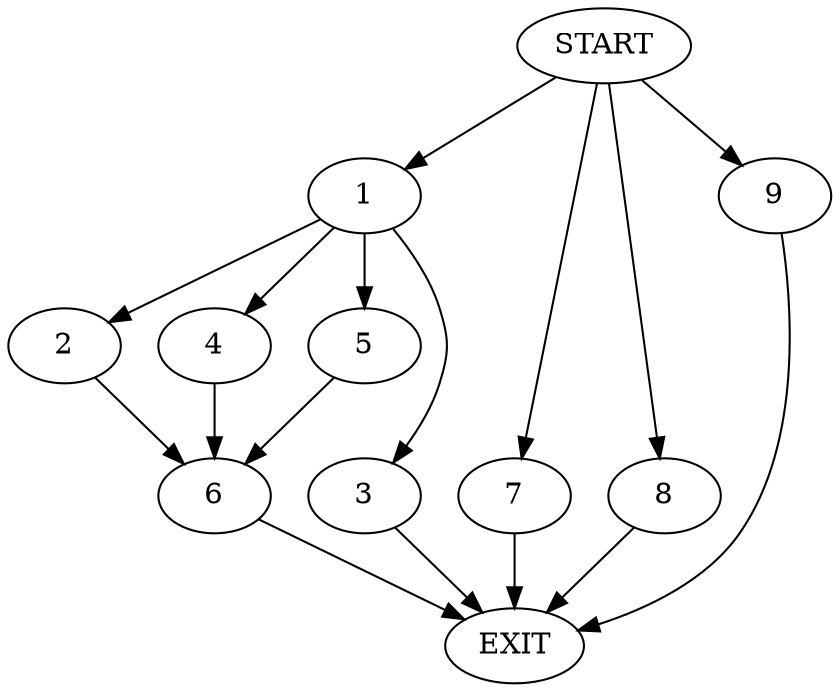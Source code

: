 digraph {
0 [label="START"]
10 [label="EXIT"]
0 -> 1
1 -> 2
1 -> 3
1 -> 4
1 -> 5
4 -> 6
5 -> 6
2 -> 6
3 -> 10
6 -> 10
0 -> 7
7 -> 10
0 -> 8
8 -> 10
0 -> 9
9 -> 10
}

